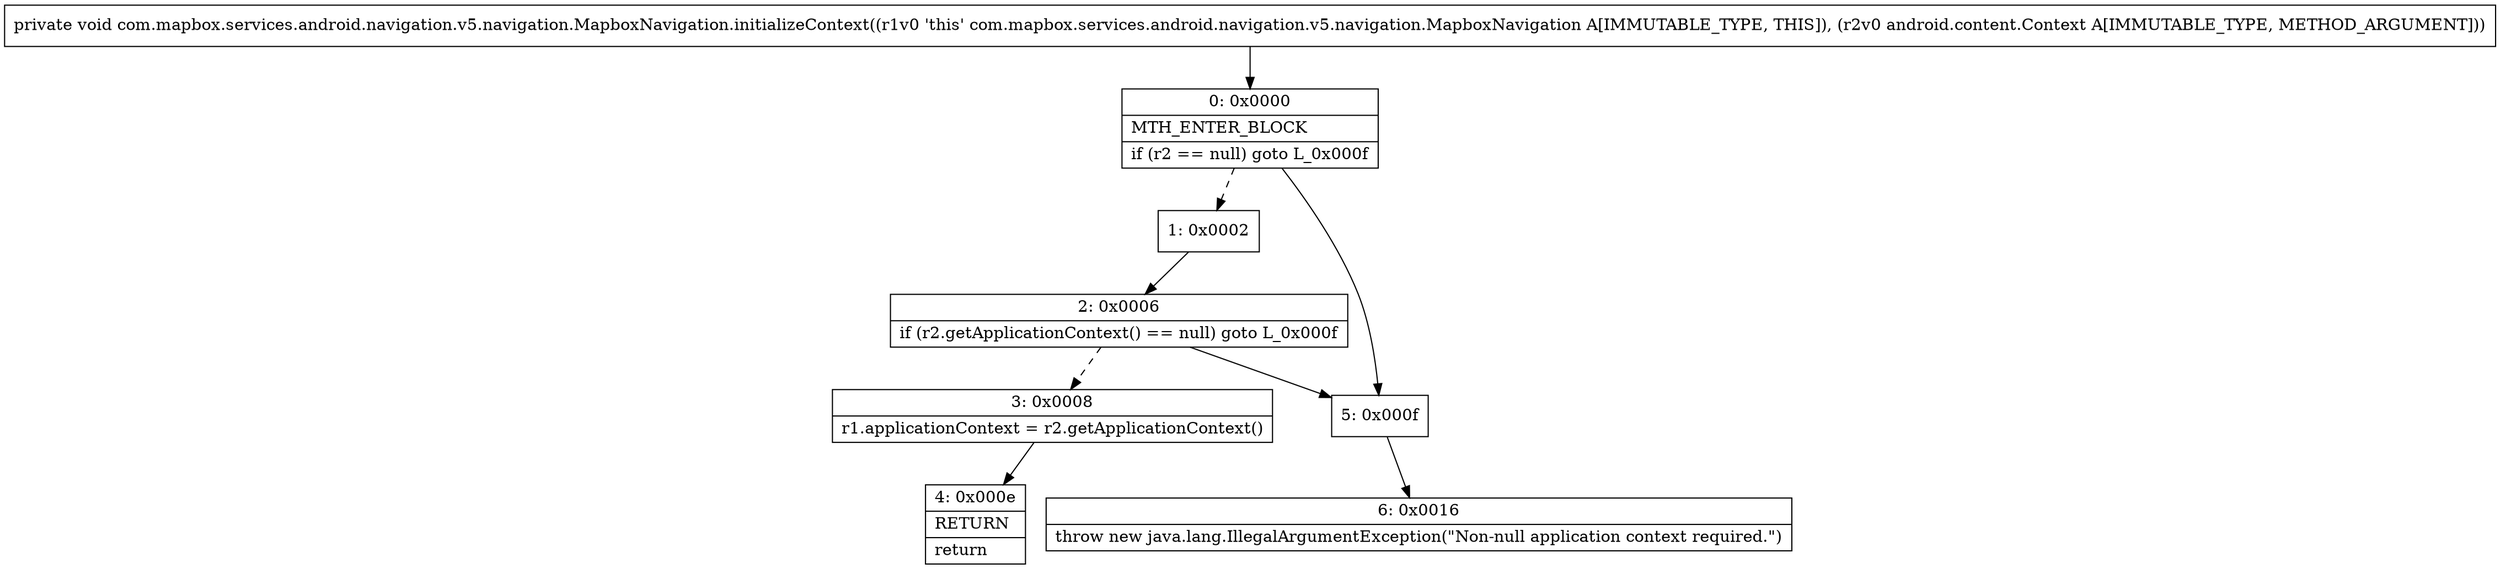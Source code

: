 digraph "CFG forcom.mapbox.services.android.navigation.v5.navigation.MapboxNavigation.initializeContext(Landroid\/content\/Context;)V" {
Node_0 [shape=record,label="{0\:\ 0x0000|MTH_ENTER_BLOCK\l|if (r2 == null) goto L_0x000f\l}"];
Node_1 [shape=record,label="{1\:\ 0x0002}"];
Node_2 [shape=record,label="{2\:\ 0x0006|if (r2.getApplicationContext() == null) goto L_0x000f\l}"];
Node_3 [shape=record,label="{3\:\ 0x0008|r1.applicationContext = r2.getApplicationContext()\l}"];
Node_4 [shape=record,label="{4\:\ 0x000e|RETURN\l|return\l}"];
Node_5 [shape=record,label="{5\:\ 0x000f}"];
Node_6 [shape=record,label="{6\:\ 0x0016|throw new java.lang.IllegalArgumentException(\"Non\-null application context required.\")\l}"];
MethodNode[shape=record,label="{private void com.mapbox.services.android.navigation.v5.navigation.MapboxNavigation.initializeContext((r1v0 'this' com.mapbox.services.android.navigation.v5.navigation.MapboxNavigation A[IMMUTABLE_TYPE, THIS]), (r2v0 android.content.Context A[IMMUTABLE_TYPE, METHOD_ARGUMENT])) }"];
MethodNode -> Node_0;
Node_0 -> Node_1[style=dashed];
Node_0 -> Node_5;
Node_1 -> Node_2;
Node_2 -> Node_3[style=dashed];
Node_2 -> Node_5;
Node_3 -> Node_4;
Node_5 -> Node_6;
}

